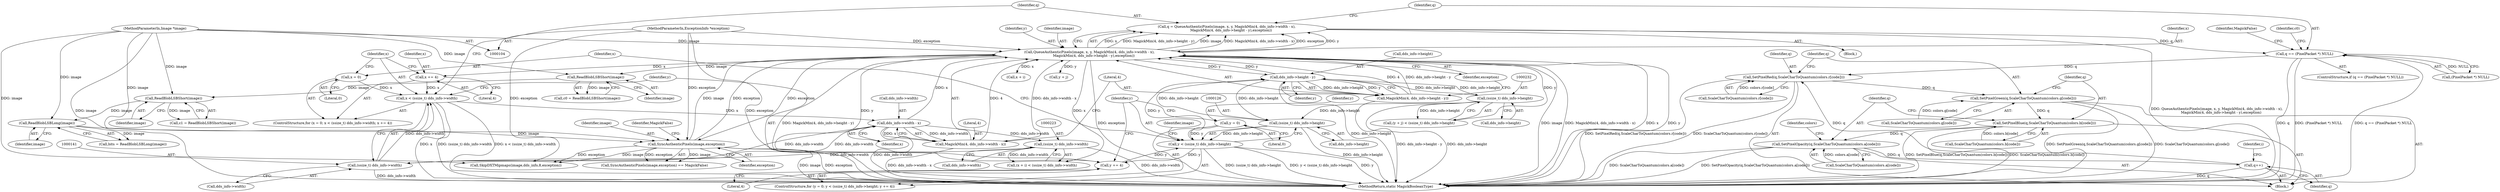 digraph "0_ImageMagick_d7325bac173492b358417a0ad49fabad44447d52_0@integer" {
"1000149" [label="(Call,q = QueueAuthenticPixels(image, x, y, MagickMin(4, dds_info->width - x),\n        MagickMin(4, dds_info->height - y),exception))"];
"1000151" [label="(Call,QueueAuthenticPixels(image, x, y, MagickMin(4, dds_info->width - x),\n        MagickMin(4, dds_info->height - y),exception))"];
"1000305" [label="(Call,SyncAuthenticPixels(image,exception))"];
"1000188" [label="(Call,ReadBlobLSBLong(image))"];
"1000184" [label="(Call,ReadBlobLSBShort(image))"];
"1000180" [label="(Call,ReadBlobLSBShort(image))"];
"1000105" [label="(MethodParameterIn,Image *image)"];
"1000107" [label="(MethodParameterIn,ExceptionInfo *exception)"];
"1000157" [label="(Call,dds_info->width - x)"];
"1000140" [label="(Call,(ssize_t) dds_info->width)"];
"1000222" [label="(Call,(ssize_t) dds_info->width)"];
"1000138" [label="(Call,x < (ssize_t) dds_info->width)"];
"1000135" [label="(Call,x = 0)"];
"1000145" [label="(Call,x += 4)"];
"1000164" [label="(Call,dds_info->height - y)"];
"1000231" [label="(Call,(ssize_t) dds_info->height)"];
"1000125" [label="(Call,(ssize_t) dds_info->height)"];
"1000123" [label="(Call,y < (ssize_t) dds_info->height)"];
"1000120" [label="(Call,y = 0)"];
"1000130" [label="(Call,y += 4)"];
"1000155" [label="(Call,MagickMin(4, dds_info->width - x))"];
"1000162" [label="(Call,MagickMin(4, dds_info->height - y))"];
"1000171" [label="(Call,q == (PixelPacket *) NULL)"];
"1000252" [label="(Call,SetPixelRed(q,ScaleCharToQuantum(colors.r[code])))"];
"1000260" [label="(Call,SetPixelGreen(q,ScaleCharToQuantum(colors.g[code])))"];
"1000268" [label="(Call,SetPixelBlue(q,ScaleCharToQuantum(colors.b[code])))"];
"1000276" [label="(Call,SetPixelOpacity(q,ScaleCharToQuantum(colors.a[code])))"];
"1000301" [label="(Call,q++)"];
"1000219" [label="(Call,x + i)"];
"1000253" [label="(Identifier,q)"];
"1000119" [label="(ControlStructure,for (y = 0; y < (ssize_t) dds_info->height; y += 4))"];
"1000105" [label="(MethodParameterIn,Image *image)"];
"1000132" [label="(Literal,4)"];
"1000224" [label="(Call,dds_info->width)"];
"1000134" [label="(ControlStructure,for (x = 0; x < (ssize_t) dds_info->width; x += 4))"];
"1000155" [label="(Call,MagickMin(4, dds_info->width - x))"];
"1000270" [label="(Call,ScaleCharToQuantum(colors.b[code]))"];
"1000302" [label="(Identifier,q)"];
"1000124" [label="(Identifier,y)"];
"1000107" [label="(MethodParameterIn,ExceptionInfo *exception)"];
"1000177" [label="(Identifier,MagickFalse)"];
"1000231" [label="(Call,(ssize_t) dds_info->height)"];
"1000138" [label="(Call,x < (ssize_t) dds_info->width)"];
"1000179" [label="(Identifier,c0)"];
"1000148" [label="(Block,)"];
"1000154" [label="(Identifier,y)"];
"1000151" [label="(Call,QueueAuthenticPixels(image, x, y, MagickMin(4, dds_info->width - x),\n        MagickMin(4, dds_info->height - y),exception))"];
"1000306" [label="(Identifier,image)"];
"1000142" [label="(Call,dds_info->width)"];
"1000269" [label="(Identifier,q)"];
"1000149" [label="(Call,q = QueueAuthenticPixels(image, x, y, MagickMin(4, dds_info->width - x),\n        MagickMin(4, dds_info->height - y),exception))"];
"1000317" [label="(MethodReturn,static MagickBooleanType)"];
"1000169" [label="(Identifier,exception)"];
"1000172" [label="(Identifier,q)"];
"1000120" [label="(Call,y = 0)"];
"1000125" [label="(Call,(ssize_t) dds_info->height)"];
"1000288" [label="(Identifier,colors)"];
"1000312" [label="(Call,SkipDXTMipmaps(image,dds_info,8,exception))"];
"1000276" [label="(Call,SetPixelOpacity(q,ScaleCharToQuantum(colors.a[code])))"];
"1000173" [label="(Call,(PixelPacket *) NULL)"];
"1000186" [label="(Call,bits = ReadBlobLSBLong(image))"];
"1000301" [label="(Call,q++)"];
"1000123" [label="(Call,y < (ssize_t) dds_info->height)"];
"1000136" [label="(Identifier,x)"];
"1000184" [label="(Call,ReadBlobLSBShort(image))"];
"1000121" [label="(Identifier,y)"];
"1000305" [label="(Call,SyncAuthenticPixels(image,exception))"];
"1000214" [label="(Identifier,i)"];
"1000130" [label="(Call,y += 4)"];
"1000158" [label="(Call,dds_info->width)"];
"1000254" [label="(Call,ScaleCharToQuantum(colors.r[code]))"];
"1000165" [label="(Call,dds_info->height)"];
"1000307" [label="(Identifier,exception)"];
"1000162" [label="(Call,MagickMin(4, dds_info->height - y))"];
"1000156" [label="(Literal,4)"];
"1000171" [label="(Call,q == (PixelPacket *) NULL)"];
"1000122" [label="(Literal,0)"];
"1000189" [label="(Identifier,image)"];
"1000313" [label="(Identifier,image)"];
"1000260" [label="(Call,SetPixelGreen(q,ScaleCharToQuantum(colors.g[code])))"];
"1000147" [label="(Literal,4)"];
"1000150" [label="(Identifier,q)"];
"1000252" [label="(Call,SetPixelRed(q,ScaleCharToQuantum(colors.r[code])))"];
"1000308" [label="(Identifier,MagickFalse)"];
"1000168" [label="(Identifier,y)"];
"1000222" [label="(Call,(ssize_t) dds_info->width)"];
"1000227" [label="(Call,(y + j) < (ssize_t) dds_info->height)"];
"1000152" [label="(Identifier,image)"];
"1000164" [label="(Call,dds_info->height - y)"];
"1000127" [label="(Call,dds_info->height)"];
"1000137" [label="(Literal,0)"];
"1000140" [label="(Call,(ssize_t) dds_info->width)"];
"1000153" [label="(Identifier,x)"];
"1000145" [label="(Call,x += 4)"];
"1000218" [label="(Call,(x + i) < (ssize_t) dds_info->width)"];
"1000170" [label="(ControlStructure,if (q == (PixelPacket *) NULL))"];
"1000139" [label="(Identifier,x)"];
"1000161" [label="(Identifier,x)"];
"1000163" [label="(Literal,4)"];
"1000268" [label="(Call,SetPixelBlue(q,ScaleCharToQuantum(colors.b[code])))"];
"1000262" [label="(Call,ScaleCharToQuantum(colors.g[code]))"];
"1000157" [label="(Call,dds_info->width - x)"];
"1000180" [label="(Call,ReadBlobLSBShort(image))"];
"1000185" [label="(Identifier,image)"];
"1000236" [label="(Block,)"];
"1000181" [label="(Identifier,image)"];
"1000135" [label="(Call,x = 0)"];
"1000233" [label="(Call,dds_info->height)"];
"1000228" [label="(Call,y + j)"];
"1000304" [label="(Call,SyncAuthenticPixels(image,exception) == MagickFalse)"];
"1000188" [label="(Call,ReadBlobLSBLong(image))"];
"1000178" [label="(Call,c0 = ReadBlobLSBShort(image))"];
"1000278" [label="(Call,ScaleCharToQuantum(colors.a[code]))"];
"1000261" [label="(Identifier,q)"];
"1000131" [label="(Identifier,y)"];
"1000182" [label="(Call,c1 = ReadBlobLSBShort(image))"];
"1000146" [label="(Identifier,x)"];
"1000277" [label="(Identifier,q)"];
"1000149" -> "1000148"  [label="AST: "];
"1000149" -> "1000151"  [label="CFG: "];
"1000150" -> "1000149"  [label="AST: "];
"1000151" -> "1000149"  [label="AST: "];
"1000172" -> "1000149"  [label="CFG: "];
"1000149" -> "1000317"  [label="DDG: QueueAuthenticPixels(image, x, y, MagickMin(4, dds_info->width - x),\n        MagickMin(4, dds_info->height - y),exception)"];
"1000151" -> "1000149"  [label="DDG: x"];
"1000151" -> "1000149"  [label="DDG: MagickMin(4, dds_info->height - y)"];
"1000151" -> "1000149"  [label="DDG: image"];
"1000151" -> "1000149"  [label="DDG: MagickMin(4, dds_info->width - x)"];
"1000151" -> "1000149"  [label="DDG: exception"];
"1000151" -> "1000149"  [label="DDG: y"];
"1000149" -> "1000171"  [label="DDG: q"];
"1000151" -> "1000169"  [label="CFG: "];
"1000152" -> "1000151"  [label="AST: "];
"1000153" -> "1000151"  [label="AST: "];
"1000154" -> "1000151"  [label="AST: "];
"1000155" -> "1000151"  [label="AST: "];
"1000162" -> "1000151"  [label="AST: "];
"1000169" -> "1000151"  [label="AST: "];
"1000151" -> "1000317"  [label="DDG: exception"];
"1000151" -> "1000317"  [label="DDG: image"];
"1000151" -> "1000317"  [label="DDG: MagickMin(4, dds_info->width - x)"];
"1000151" -> "1000317"  [label="DDG: x"];
"1000151" -> "1000317"  [label="DDG: y"];
"1000151" -> "1000317"  [label="DDG: MagickMin(4, dds_info->height - y)"];
"1000151" -> "1000130"  [label="DDG: y"];
"1000151" -> "1000145"  [label="DDG: x"];
"1000305" -> "1000151"  [label="DDG: image"];
"1000305" -> "1000151"  [label="DDG: exception"];
"1000105" -> "1000151"  [label="DDG: image"];
"1000157" -> "1000151"  [label="DDG: x"];
"1000164" -> "1000151"  [label="DDG: y"];
"1000155" -> "1000151"  [label="DDG: 4"];
"1000155" -> "1000151"  [label="DDG: dds_info->width - x"];
"1000162" -> "1000151"  [label="DDG: 4"];
"1000162" -> "1000151"  [label="DDG: dds_info->height - y"];
"1000151" -> "1000164"  [label="DDG: y"];
"1000107" -> "1000151"  [label="DDG: exception"];
"1000151" -> "1000180"  [label="DDG: image"];
"1000151" -> "1000218"  [label="DDG: x"];
"1000151" -> "1000219"  [label="DDG: x"];
"1000151" -> "1000227"  [label="DDG: y"];
"1000151" -> "1000228"  [label="DDG: y"];
"1000151" -> "1000305"  [label="DDG: exception"];
"1000305" -> "1000304"  [label="AST: "];
"1000305" -> "1000307"  [label="CFG: "];
"1000306" -> "1000305"  [label="AST: "];
"1000307" -> "1000305"  [label="AST: "];
"1000308" -> "1000305"  [label="CFG: "];
"1000305" -> "1000317"  [label="DDG: exception"];
"1000305" -> "1000317"  [label="DDG: image"];
"1000305" -> "1000304"  [label="DDG: image"];
"1000305" -> "1000304"  [label="DDG: exception"];
"1000188" -> "1000305"  [label="DDG: image"];
"1000105" -> "1000305"  [label="DDG: image"];
"1000107" -> "1000305"  [label="DDG: exception"];
"1000305" -> "1000312"  [label="DDG: image"];
"1000305" -> "1000312"  [label="DDG: exception"];
"1000188" -> "1000186"  [label="AST: "];
"1000188" -> "1000189"  [label="CFG: "];
"1000189" -> "1000188"  [label="AST: "];
"1000186" -> "1000188"  [label="CFG: "];
"1000188" -> "1000186"  [label="DDG: image"];
"1000184" -> "1000188"  [label="DDG: image"];
"1000105" -> "1000188"  [label="DDG: image"];
"1000184" -> "1000182"  [label="AST: "];
"1000184" -> "1000185"  [label="CFG: "];
"1000185" -> "1000184"  [label="AST: "];
"1000182" -> "1000184"  [label="CFG: "];
"1000184" -> "1000182"  [label="DDG: image"];
"1000180" -> "1000184"  [label="DDG: image"];
"1000105" -> "1000184"  [label="DDG: image"];
"1000180" -> "1000178"  [label="AST: "];
"1000180" -> "1000181"  [label="CFG: "];
"1000181" -> "1000180"  [label="AST: "];
"1000178" -> "1000180"  [label="CFG: "];
"1000180" -> "1000178"  [label="DDG: image"];
"1000105" -> "1000180"  [label="DDG: image"];
"1000105" -> "1000104"  [label="AST: "];
"1000105" -> "1000317"  [label="DDG: image"];
"1000105" -> "1000312"  [label="DDG: image"];
"1000107" -> "1000104"  [label="AST: "];
"1000107" -> "1000317"  [label="DDG: exception"];
"1000107" -> "1000312"  [label="DDG: exception"];
"1000157" -> "1000155"  [label="AST: "];
"1000157" -> "1000161"  [label="CFG: "];
"1000158" -> "1000157"  [label="AST: "];
"1000161" -> "1000157"  [label="AST: "];
"1000155" -> "1000157"  [label="CFG: "];
"1000157" -> "1000317"  [label="DDG: dds_info->width"];
"1000157" -> "1000140"  [label="DDG: dds_info->width"];
"1000157" -> "1000155"  [label="DDG: dds_info->width"];
"1000157" -> "1000155"  [label="DDG: x"];
"1000140" -> "1000157"  [label="DDG: dds_info->width"];
"1000138" -> "1000157"  [label="DDG: x"];
"1000157" -> "1000222"  [label="DDG: dds_info->width"];
"1000140" -> "1000138"  [label="AST: "];
"1000140" -> "1000142"  [label="CFG: "];
"1000141" -> "1000140"  [label="AST: "];
"1000142" -> "1000140"  [label="AST: "];
"1000138" -> "1000140"  [label="CFG: "];
"1000140" -> "1000317"  [label="DDG: dds_info->width"];
"1000140" -> "1000138"  [label="DDG: dds_info->width"];
"1000222" -> "1000140"  [label="DDG: dds_info->width"];
"1000222" -> "1000218"  [label="AST: "];
"1000222" -> "1000224"  [label="CFG: "];
"1000223" -> "1000222"  [label="AST: "];
"1000224" -> "1000222"  [label="AST: "];
"1000218" -> "1000222"  [label="CFG: "];
"1000222" -> "1000317"  [label="DDG: dds_info->width"];
"1000222" -> "1000218"  [label="DDG: dds_info->width"];
"1000138" -> "1000134"  [label="AST: "];
"1000139" -> "1000138"  [label="AST: "];
"1000150" -> "1000138"  [label="CFG: "];
"1000131" -> "1000138"  [label="CFG: "];
"1000138" -> "1000317"  [label="DDG: x < (ssize_t) dds_info->width"];
"1000138" -> "1000317"  [label="DDG: x"];
"1000138" -> "1000317"  [label="DDG: (ssize_t) dds_info->width"];
"1000135" -> "1000138"  [label="DDG: x"];
"1000145" -> "1000138"  [label="DDG: x"];
"1000135" -> "1000134"  [label="AST: "];
"1000135" -> "1000137"  [label="CFG: "];
"1000136" -> "1000135"  [label="AST: "];
"1000137" -> "1000135"  [label="AST: "];
"1000139" -> "1000135"  [label="CFG: "];
"1000145" -> "1000134"  [label="AST: "];
"1000145" -> "1000147"  [label="CFG: "];
"1000146" -> "1000145"  [label="AST: "];
"1000147" -> "1000145"  [label="AST: "];
"1000139" -> "1000145"  [label="CFG: "];
"1000164" -> "1000162"  [label="AST: "];
"1000164" -> "1000168"  [label="CFG: "];
"1000165" -> "1000164"  [label="AST: "];
"1000168" -> "1000164"  [label="AST: "];
"1000162" -> "1000164"  [label="CFG: "];
"1000164" -> "1000317"  [label="DDG: dds_info->height"];
"1000164" -> "1000125"  [label="DDG: dds_info->height"];
"1000164" -> "1000162"  [label="DDG: dds_info->height"];
"1000164" -> "1000162"  [label="DDG: y"];
"1000231" -> "1000164"  [label="DDG: dds_info->height"];
"1000125" -> "1000164"  [label="DDG: dds_info->height"];
"1000123" -> "1000164"  [label="DDG: y"];
"1000164" -> "1000231"  [label="DDG: dds_info->height"];
"1000231" -> "1000227"  [label="AST: "];
"1000231" -> "1000233"  [label="CFG: "];
"1000232" -> "1000231"  [label="AST: "];
"1000233" -> "1000231"  [label="AST: "];
"1000227" -> "1000231"  [label="CFG: "];
"1000231" -> "1000317"  [label="DDG: dds_info->height"];
"1000231" -> "1000125"  [label="DDG: dds_info->height"];
"1000231" -> "1000227"  [label="DDG: dds_info->height"];
"1000125" -> "1000123"  [label="AST: "];
"1000125" -> "1000127"  [label="CFG: "];
"1000126" -> "1000125"  [label="AST: "];
"1000127" -> "1000125"  [label="AST: "];
"1000123" -> "1000125"  [label="CFG: "];
"1000125" -> "1000317"  [label="DDG: dds_info->height"];
"1000125" -> "1000123"  [label="DDG: dds_info->height"];
"1000123" -> "1000119"  [label="AST: "];
"1000124" -> "1000123"  [label="AST: "];
"1000136" -> "1000123"  [label="CFG: "];
"1000313" -> "1000123"  [label="CFG: "];
"1000123" -> "1000317"  [label="DDG: (ssize_t) dds_info->height"];
"1000123" -> "1000317"  [label="DDG: y < (ssize_t) dds_info->height"];
"1000123" -> "1000317"  [label="DDG: y"];
"1000120" -> "1000123"  [label="DDG: y"];
"1000130" -> "1000123"  [label="DDG: y"];
"1000123" -> "1000130"  [label="DDG: y"];
"1000120" -> "1000119"  [label="AST: "];
"1000120" -> "1000122"  [label="CFG: "];
"1000121" -> "1000120"  [label="AST: "];
"1000122" -> "1000120"  [label="AST: "];
"1000124" -> "1000120"  [label="CFG: "];
"1000130" -> "1000119"  [label="AST: "];
"1000130" -> "1000132"  [label="CFG: "];
"1000131" -> "1000130"  [label="AST: "];
"1000132" -> "1000130"  [label="AST: "];
"1000124" -> "1000130"  [label="CFG: "];
"1000156" -> "1000155"  [label="AST: "];
"1000163" -> "1000155"  [label="CFG: "];
"1000155" -> "1000317"  [label="DDG: dds_info->width - x"];
"1000163" -> "1000162"  [label="AST: "];
"1000169" -> "1000162"  [label="CFG: "];
"1000162" -> "1000317"  [label="DDG: dds_info->height - y"];
"1000171" -> "1000170"  [label="AST: "];
"1000171" -> "1000173"  [label="CFG: "];
"1000172" -> "1000171"  [label="AST: "];
"1000173" -> "1000171"  [label="AST: "];
"1000177" -> "1000171"  [label="CFG: "];
"1000179" -> "1000171"  [label="CFG: "];
"1000171" -> "1000317"  [label="DDG: q"];
"1000171" -> "1000317"  [label="DDG: (PixelPacket *) NULL"];
"1000171" -> "1000317"  [label="DDG: q == (PixelPacket *) NULL"];
"1000173" -> "1000171"  [label="DDG: NULL"];
"1000171" -> "1000252"  [label="DDG: q"];
"1000252" -> "1000236"  [label="AST: "];
"1000252" -> "1000254"  [label="CFG: "];
"1000253" -> "1000252"  [label="AST: "];
"1000254" -> "1000252"  [label="AST: "];
"1000261" -> "1000252"  [label="CFG: "];
"1000252" -> "1000317"  [label="DDG: ScaleCharToQuantum(colors.r[code])"];
"1000252" -> "1000317"  [label="DDG: SetPixelRed(q,ScaleCharToQuantum(colors.r[code]))"];
"1000301" -> "1000252"  [label="DDG: q"];
"1000254" -> "1000252"  [label="DDG: colors.r[code]"];
"1000252" -> "1000260"  [label="DDG: q"];
"1000260" -> "1000236"  [label="AST: "];
"1000260" -> "1000262"  [label="CFG: "];
"1000261" -> "1000260"  [label="AST: "];
"1000262" -> "1000260"  [label="AST: "];
"1000269" -> "1000260"  [label="CFG: "];
"1000260" -> "1000317"  [label="DDG: SetPixelGreen(q,ScaleCharToQuantum(colors.g[code]))"];
"1000260" -> "1000317"  [label="DDG: ScaleCharToQuantum(colors.g[code])"];
"1000262" -> "1000260"  [label="DDG: colors.g[code]"];
"1000260" -> "1000268"  [label="DDG: q"];
"1000268" -> "1000236"  [label="AST: "];
"1000268" -> "1000270"  [label="CFG: "];
"1000269" -> "1000268"  [label="AST: "];
"1000270" -> "1000268"  [label="AST: "];
"1000277" -> "1000268"  [label="CFG: "];
"1000268" -> "1000317"  [label="DDG: SetPixelBlue(q,ScaleCharToQuantum(colors.b[code]))"];
"1000268" -> "1000317"  [label="DDG: ScaleCharToQuantum(colors.b[code])"];
"1000270" -> "1000268"  [label="DDG: colors.b[code]"];
"1000268" -> "1000276"  [label="DDG: q"];
"1000276" -> "1000236"  [label="AST: "];
"1000276" -> "1000278"  [label="CFG: "];
"1000277" -> "1000276"  [label="AST: "];
"1000278" -> "1000276"  [label="AST: "];
"1000288" -> "1000276"  [label="CFG: "];
"1000276" -> "1000317"  [label="DDG: ScaleCharToQuantum(colors.a[code])"];
"1000276" -> "1000317"  [label="DDG: SetPixelOpacity(q,ScaleCharToQuantum(colors.a[code]))"];
"1000278" -> "1000276"  [label="DDG: colors.a[code]"];
"1000276" -> "1000301"  [label="DDG: q"];
"1000301" -> "1000236"  [label="AST: "];
"1000301" -> "1000302"  [label="CFG: "];
"1000302" -> "1000301"  [label="AST: "];
"1000214" -> "1000301"  [label="CFG: "];
"1000301" -> "1000317"  [label="DDG: q"];
}
